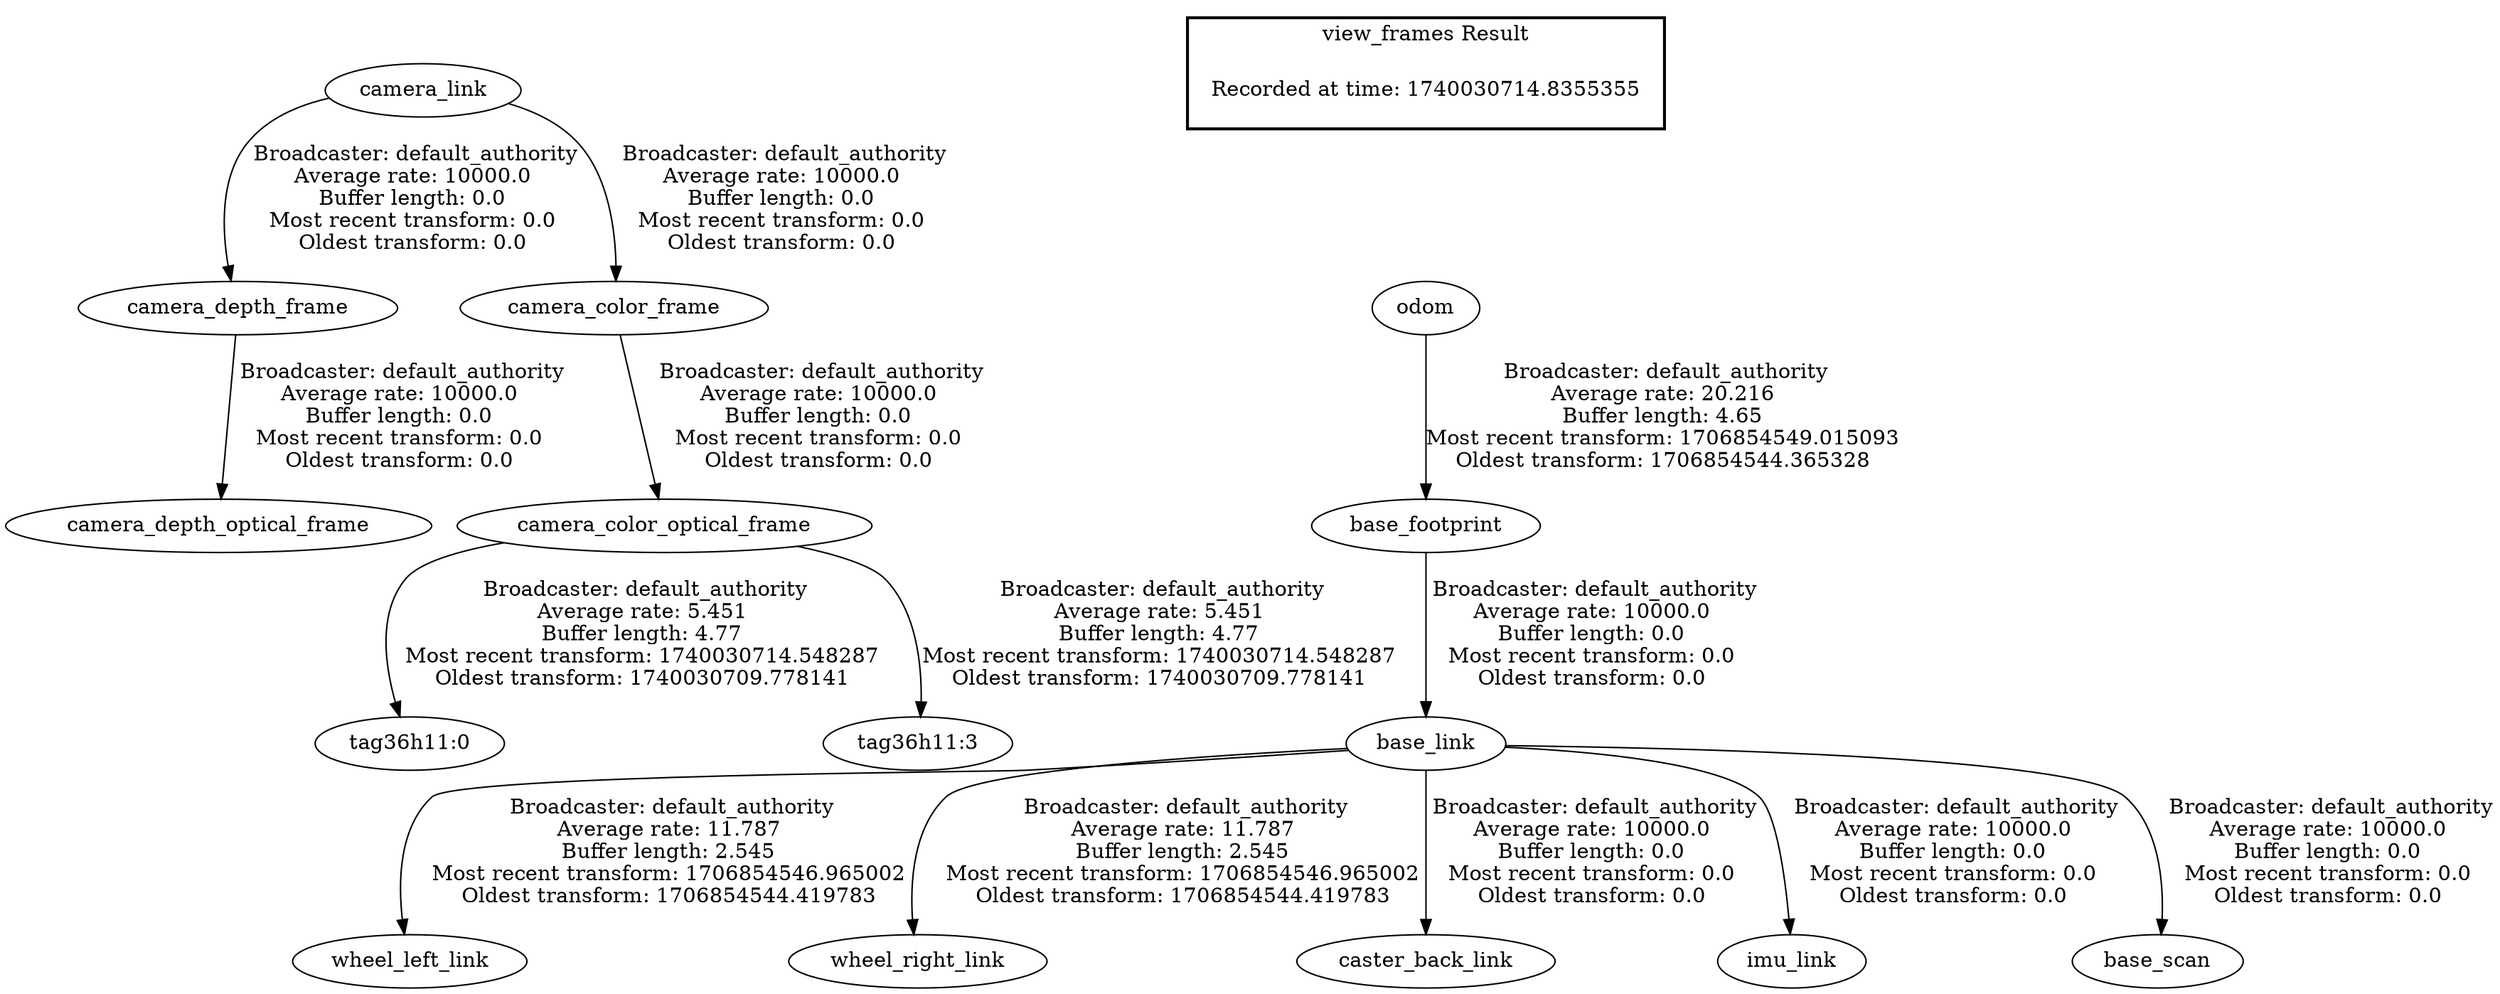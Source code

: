 digraph G {
"camera_link" -> "camera_depth_frame"[label=" Broadcaster: default_authority\nAverage rate: 10000.0\nBuffer length: 0.0\nMost recent transform: 0.0\nOldest transform: 0.0\n"];
"camera_depth_frame" -> "camera_depth_optical_frame"[label=" Broadcaster: default_authority\nAverage rate: 10000.0\nBuffer length: 0.0\nMost recent transform: 0.0\nOldest transform: 0.0\n"];
"camera_link" -> "camera_color_frame"[label=" Broadcaster: default_authority\nAverage rate: 10000.0\nBuffer length: 0.0\nMost recent transform: 0.0\nOldest transform: 0.0\n"];
"camera_color_frame" -> "camera_color_optical_frame"[label=" Broadcaster: default_authority\nAverage rate: 10000.0\nBuffer length: 0.0\nMost recent transform: 0.0\nOldest transform: 0.0\n"];
"camera_color_optical_frame" -> "tag36h11:0"[label=" Broadcaster: default_authority\nAverage rate: 5.451\nBuffer length: 4.77\nMost recent transform: 1740030714.548287\nOldest transform: 1740030709.778141\n"];
"camera_color_optical_frame" -> "tag36h11:3"[label=" Broadcaster: default_authority\nAverage rate: 5.451\nBuffer length: 4.77\nMost recent transform: 1740030714.548287\nOldest transform: 1740030709.778141\n"];
"base_link" -> "wheel_left_link"[label=" Broadcaster: default_authority\nAverage rate: 11.787\nBuffer length: 2.545\nMost recent transform: 1706854546.965002\nOldest transform: 1706854544.419783\n"];
"base_footprint" -> "base_link"[label=" Broadcaster: default_authority\nAverage rate: 10000.0\nBuffer length: 0.0\nMost recent transform: 0.0\nOldest transform: 0.0\n"];
"base_link" -> "wheel_right_link"[label=" Broadcaster: default_authority\nAverage rate: 11.787\nBuffer length: 2.545\nMost recent transform: 1706854546.965002\nOldest transform: 1706854544.419783\n"];
"odom" -> "base_footprint"[label=" Broadcaster: default_authority\nAverage rate: 20.216\nBuffer length: 4.65\nMost recent transform: 1706854549.015093\nOldest transform: 1706854544.365328\n"];
"base_link" -> "caster_back_link"[label=" Broadcaster: default_authority\nAverage rate: 10000.0\nBuffer length: 0.0\nMost recent transform: 0.0\nOldest transform: 0.0\n"];
"base_link" -> "imu_link"[label=" Broadcaster: default_authority\nAverage rate: 10000.0\nBuffer length: 0.0\nMost recent transform: 0.0\nOldest transform: 0.0\n"];
"base_link" -> "base_scan"[label=" Broadcaster: default_authority\nAverage rate: 10000.0\nBuffer length: 0.0\nMost recent transform: 0.0\nOldest transform: 0.0\n"];
edge [style=invis];
 subgraph cluster_legend { style=bold; color=black; label ="view_frames Result";
"Recorded at time: 1740030714.8355355"[ shape=plaintext ] ;
}->"odom";
}
